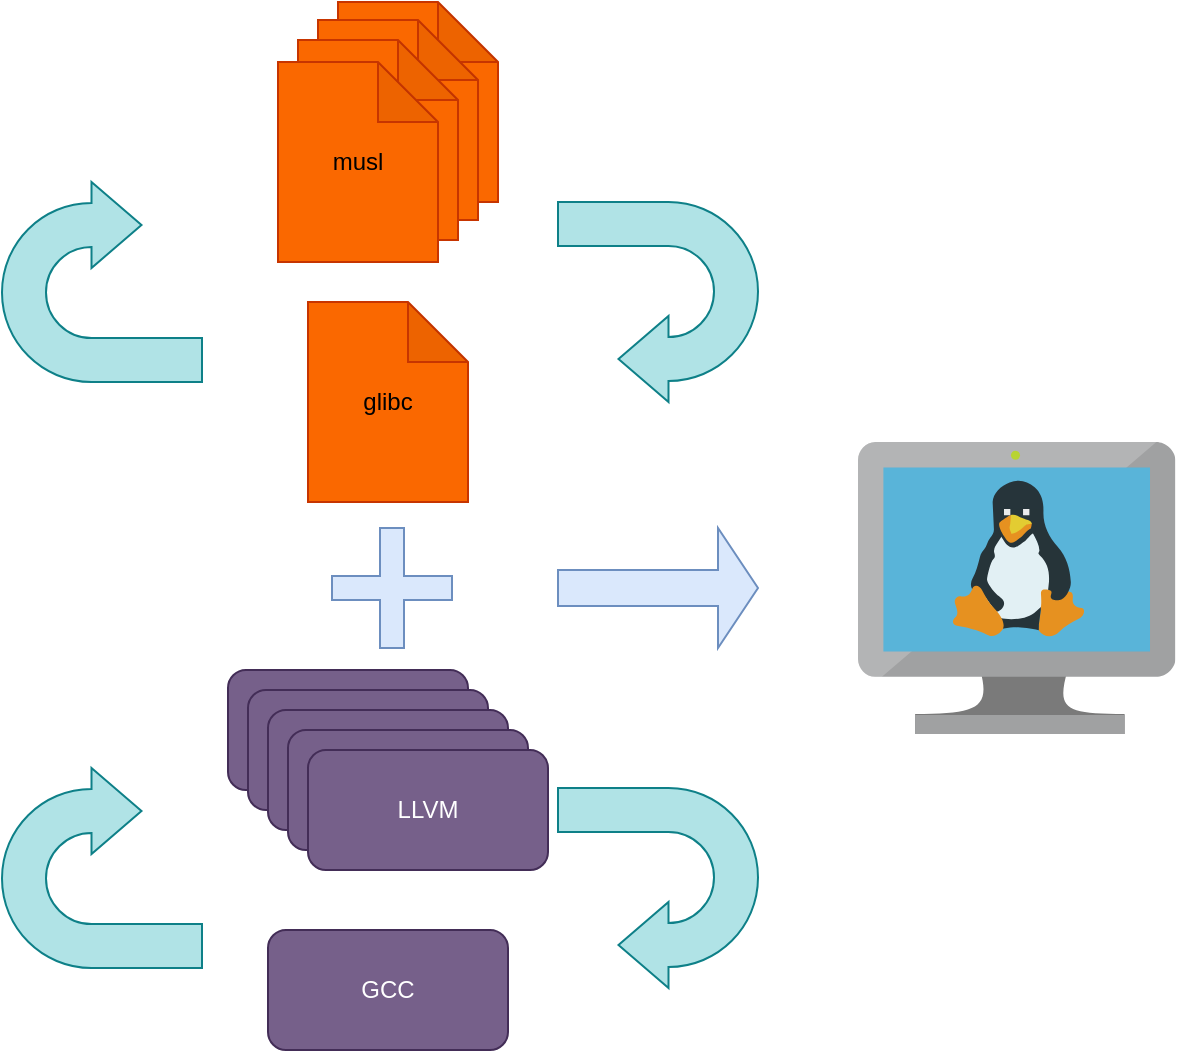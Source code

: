 <mxfile version="24.7.5">
  <diagram name="Page-1" id="0QjSaVCatBFAy3Mwwejj">
    <mxGraphModel dx="1712" dy="873" grid="1" gridSize="10" guides="1" tooltips="1" connect="1" arrows="1" fold="1" page="1" pageScale="1" pageWidth="827" pageHeight="1169" math="0" shadow="0">
      <root>
        <mxCell id="0" />
        <mxCell id="1" parent="0" />
        <mxCell id="fHFCtrGvoFbgslVEsmNQ-1" value="" style="html=1;shadow=0;dashed=0;align=center;verticalAlign=middle;shape=mxgraph.arrows2.uTurnArrow;dy=11;arrowHead=43;dx2=25;fillColor=#b0e3e6;strokeColor=#0e8088;" vertex="1" parent="1">
          <mxGeometry x="-678" y="501" width="100" height="100" as="geometry" />
        </mxCell>
        <mxCell id="fHFCtrGvoFbgslVEsmNQ-2" value="" style="html=1;shadow=0;dashed=0;align=center;verticalAlign=middle;shape=mxgraph.arrows2.uTurnArrow;dy=11;arrowHead=43;dx2=25;rotation=-180;fillColor=#b0e3e6;strokeColor=#0e8088;" vertex="1" parent="1">
          <mxGeometry x="-400" y="511" width="100" height="100" as="geometry" />
        </mxCell>
        <mxCell id="fHFCtrGvoFbgslVEsmNQ-4" value="" style="html=1;shadow=0;dashed=0;align=center;verticalAlign=middle;shape=mxgraph.arrows2.uTurnArrow;dy=11;arrowHead=43;dx2=25;fillColor=#b0e3e6;strokeColor=#0e8088;" vertex="1" parent="1">
          <mxGeometry x="-678" y="208" width="100" height="100" as="geometry" />
        </mxCell>
        <mxCell id="fHFCtrGvoFbgslVEsmNQ-5" value="" style="html=1;shadow=0;dashed=0;align=center;verticalAlign=middle;shape=mxgraph.arrows2.uTurnArrow;dy=11;arrowHead=43;dx2=25;rotation=-180;fillColor=#b0e3e6;strokeColor=#0e8088;" vertex="1" parent="1">
          <mxGeometry x="-400" y="218" width="100" height="100" as="geometry" />
        </mxCell>
        <mxCell id="fHFCtrGvoFbgslVEsmNQ-7" value="glibc" style="shape=note;whiteSpace=wrap;html=1;backgroundOutline=1;darkOpacity=0.05;fillColor=#fa6800;strokeColor=#C73500;fontColor=#000000;" vertex="1" parent="1">
          <mxGeometry x="-525" y="268" width="80" height="100" as="geometry" />
        </mxCell>
        <mxCell id="fHFCtrGvoFbgslVEsmNQ-12" value="" style="group;fillColor=none;strokeColor=none;fontColor=#000000;" vertex="1" connectable="0" parent="1">
          <mxGeometry x="-540" y="118" width="110" height="130" as="geometry" />
        </mxCell>
        <mxCell id="fHFCtrGvoFbgslVEsmNQ-8" value="GCC" style="shape=note;whiteSpace=wrap;html=1;backgroundOutline=1;darkOpacity=0.05;fillColor=#fa6800;strokeColor=#C73500;fontColor=#000000;" vertex="1" parent="fHFCtrGvoFbgslVEsmNQ-12">
          <mxGeometry x="30" width="80" height="100" as="geometry" />
        </mxCell>
        <mxCell id="fHFCtrGvoFbgslVEsmNQ-9" value="GCC" style="shape=note;whiteSpace=wrap;html=1;backgroundOutline=1;darkOpacity=0.05;fillColor=#fa6800;strokeColor=#C73500;fontColor=#000000;" vertex="1" parent="fHFCtrGvoFbgslVEsmNQ-12">
          <mxGeometry x="20" y="9" width="80" height="100" as="geometry" />
        </mxCell>
        <mxCell id="fHFCtrGvoFbgslVEsmNQ-10" value="GCC" style="shape=note;whiteSpace=wrap;html=1;backgroundOutline=1;darkOpacity=0.05;fillColor=#fa6800;strokeColor=#C73500;fontColor=#000000;" vertex="1" parent="fHFCtrGvoFbgslVEsmNQ-12">
          <mxGeometry x="10" y="19" width="80" height="100" as="geometry" />
        </mxCell>
        <mxCell id="fHFCtrGvoFbgslVEsmNQ-11" value="musl" style="shape=note;whiteSpace=wrap;html=1;backgroundOutline=1;darkOpacity=0.05;fillColor=#fa6800;strokeColor=#C73500;fontColor=#000000;" vertex="1" parent="fHFCtrGvoFbgslVEsmNQ-12">
          <mxGeometry y="30" width="80" height="100" as="geometry" />
        </mxCell>
        <mxCell id="fHFCtrGvoFbgslVEsmNQ-14" value="GCC" style="rounded=1;whiteSpace=wrap;html=1;fillColor=#76608a;strokeColor=#432D57;fontColor=#ffffff;" vertex="1" parent="1">
          <mxGeometry x="-545" y="582" width="120" height="60" as="geometry" />
        </mxCell>
        <mxCell id="fHFCtrGvoFbgslVEsmNQ-15" value="GCC" style="rounded=1;whiteSpace=wrap;html=1;fillColor=#76608a;strokeColor=#432D57;fontColor=#ffffff;" vertex="1" parent="1">
          <mxGeometry x="-565" y="452" width="120" height="60" as="geometry" />
        </mxCell>
        <mxCell id="fHFCtrGvoFbgslVEsmNQ-16" value="GCC" style="rounded=1;whiteSpace=wrap;html=1;fillColor=#76608a;strokeColor=#432D57;fontColor=#ffffff;" vertex="1" parent="1">
          <mxGeometry x="-555" y="462" width="120" height="60" as="geometry" />
        </mxCell>
        <mxCell id="fHFCtrGvoFbgslVEsmNQ-17" value="GCC" style="rounded=1;whiteSpace=wrap;html=1;fillColor=#76608a;strokeColor=#432D57;fontColor=#ffffff;" vertex="1" parent="1">
          <mxGeometry x="-545" y="472" width="120" height="60" as="geometry" />
        </mxCell>
        <mxCell id="fHFCtrGvoFbgslVEsmNQ-18" value="GCC" style="rounded=1;whiteSpace=wrap;html=1;fillColor=#76608a;strokeColor=#432D57;fontColor=#ffffff;" vertex="1" parent="1">
          <mxGeometry x="-535" y="482" width="120" height="60" as="geometry" />
        </mxCell>
        <mxCell id="fHFCtrGvoFbgslVEsmNQ-19" value="LLVM" style="rounded=1;whiteSpace=wrap;html=1;fillColor=#76608a;strokeColor=#432D57;fontColor=#ffffff;" vertex="1" parent="1">
          <mxGeometry x="-525" y="492" width="120" height="60" as="geometry" />
        </mxCell>
        <mxCell id="fHFCtrGvoFbgslVEsmNQ-25" value="" style="shape=cross;whiteSpace=wrap;html=1;fillColor=#dae8fc;strokeColor=#6c8ebf;" vertex="1" parent="1">
          <mxGeometry x="-513" y="381" width="60" height="60" as="geometry" />
        </mxCell>
        <mxCell id="fHFCtrGvoFbgslVEsmNQ-26" value="" style="shape=singleArrow;whiteSpace=wrap;html=1;fillColor=#dae8fc;strokeColor=#6c8ebf;" vertex="1" parent="1">
          <mxGeometry x="-400" y="381" width="100" height="60" as="geometry" />
        </mxCell>
        <mxCell id="fHFCtrGvoFbgslVEsmNQ-28" value="" style="image;sketch=0;aspect=fixed;html=1;points=[];align=center;fontSize=12;image=img/lib/mscae/VM_Linux.svg;" vertex="1" parent="1">
          <mxGeometry x="-250" y="338" width="158.7" height="146" as="geometry" />
        </mxCell>
      </root>
    </mxGraphModel>
  </diagram>
</mxfile>
